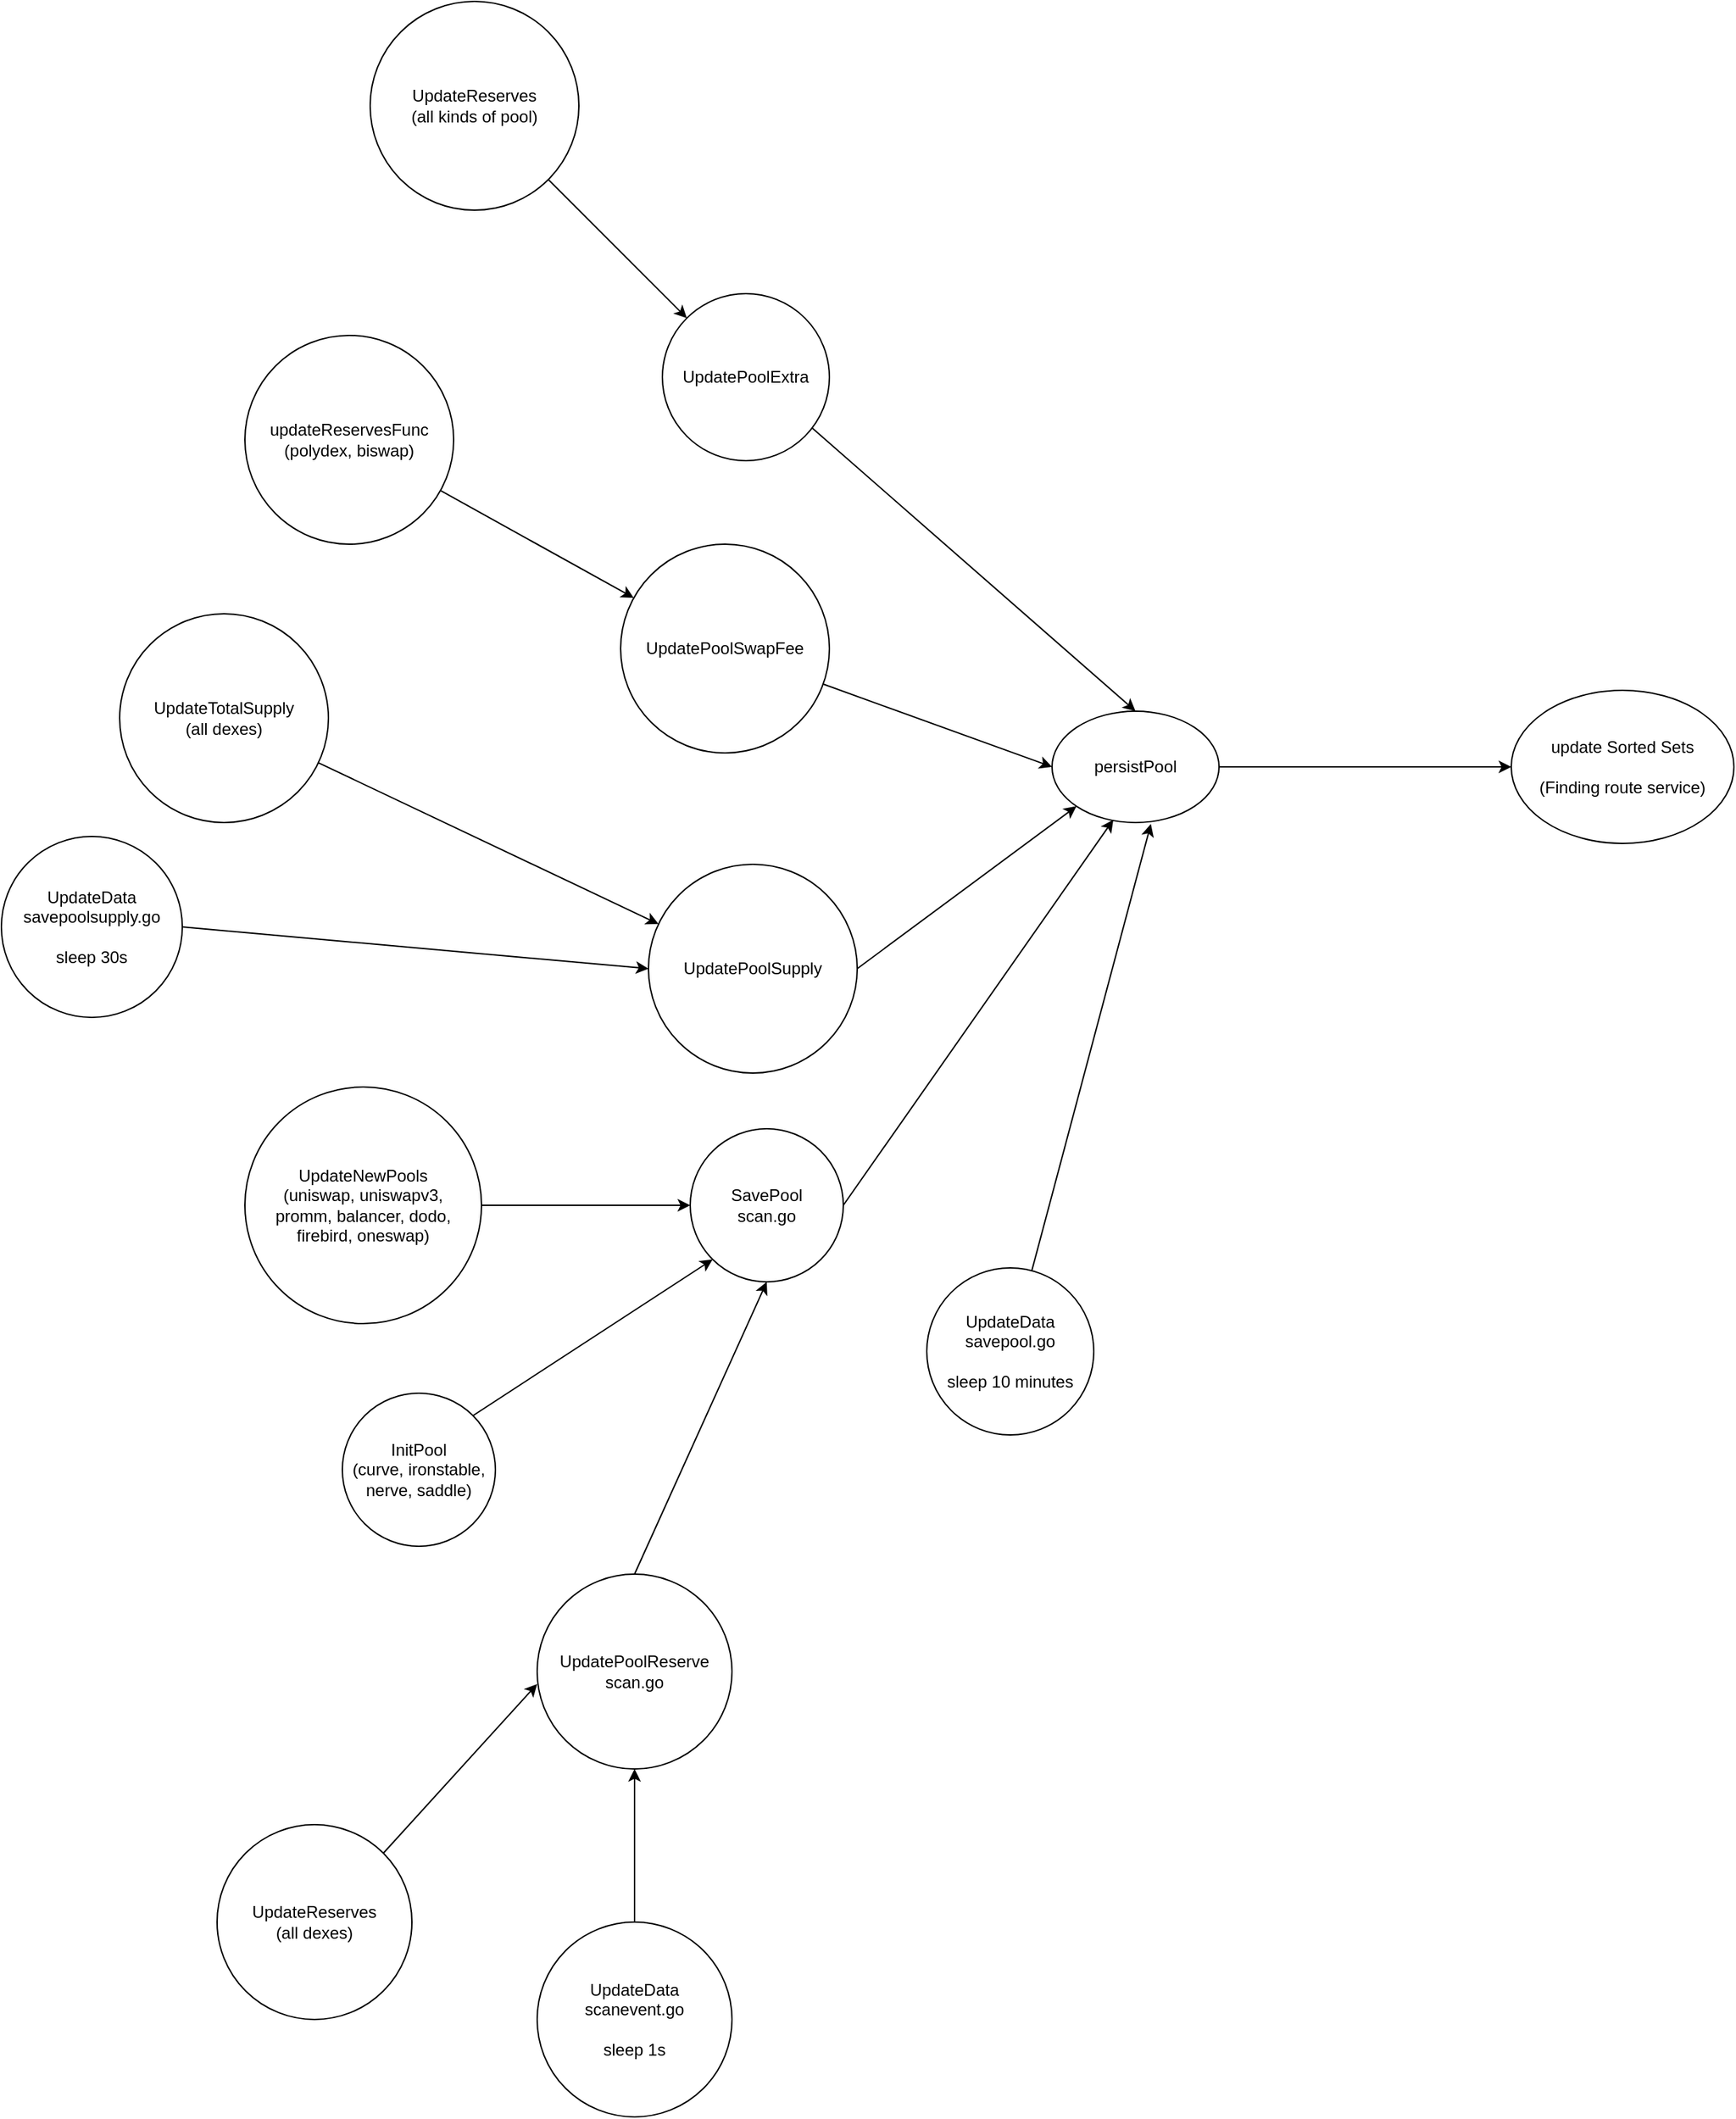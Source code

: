 <mxfile version="18.0.7" type="github">
  <diagram id="Hq1wZTLVjcQGeSuM3O-y" name="Page-1">
    <mxGraphModel dx="2276" dy="1788" grid="1" gridSize="10" guides="1" tooltips="1" connect="1" arrows="1" fold="1" page="1" pageScale="1" pageWidth="850" pageHeight="1100" math="0" shadow="0">
      <root>
        <mxCell id="0" />
        <mxCell id="1" parent="0" />
        <mxCell id="U8virx7y6meJ6mPODNHH-1" value="update Sorted Sets&lt;br&gt;&lt;br&gt;(Finding route service)" style="ellipse;whiteSpace=wrap;html=1;" vertex="1" parent="1">
          <mxGeometry x="660" y="335" width="160" height="110" as="geometry" />
        </mxCell>
        <mxCell id="U8virx7y6meJ6mPODNHH-3" style="rounded=0;orthogonalLoop=1;jettySize=auto;html=1;exitX=1;exitY=0.5;exitDx=0;exitDy=0;entryX=0;entryY=0.5;entryDx=0;entryDy=0;" edge="1" parent="1" source="U8virx7y6meJ6mPODNHH-2" target="U8virx7y6meJ6mPODNHH-1">
          <mxGeometry relative="1" as="geometry" />
        </mxCell>
        <mxCell id="U8virx7y6meJ6mPODNHH-2" value="persistPool" style="ellipse;whiteSpace=wrap;html=1;" vertex="1" parent="1">
          <mxGeometry x="330" y="350" width="120" height="80" as="geometry" />
        </mxCell>
        <mxCell id="U8virx7y6meJ6mPODNHH-5" style="rounded=0;orthogonalLoop=1;jettySize=auto;html=1;entryX=0.5;entryY=0;entryDx=0;entryDy=0;exitX=0.892;exitY=0.8;exitDx=0;exitDy=0;exitPerimeter=0;" edge="1" parent="1" source="U8virx7y6meJ6mPODNHH-16" target="U8virx7y6meJ6mPODNHH-2">
          <mxGeometry relative="1" as="geometry">
            <mxPoint x="152.399" y="151.279" as="sourcePoint" />
          </mxGeometry>
        </mxCell>
        <mxCell id="U8virx7y6meJ6mPODNHH-11" style="edgeStyle=none;rounded=0;orthogonalLoop=1;jettySize=auto;html=1;entryX=0;entryY=0.5;entryDx=0;entryDy=0;" edge="1" parent="1" source="U8virx7y6meJ6mPODNHH-6" target="U8virx7y6meJ6mPODNHH-2">
          <mxGeometry relative="1" as="geometry" />
        </mxCell>
        <mxCell id="U8virx7y6meJ6mPODNHH-6" value="UpdatePoolSwapFee" style="ellipse;whiteSpace=wrap;html=1;aspect=fixed;" vertex="1" parent="1">
          <mxGeometry x="20" y="230" width="150" height="150" as="geometry" />
        </mxCell>
        <mxCell id="U8virx7y6meJ6mPODNHH-13" style="edgeStyle=none;rounded=0;orthogonalLoop=1;jettySize=auto;html=1;exitX=1;exitY=0.5;exitDx=0;exitDy=0;entryX=0.367;entryY=0.975;entryDx=0;entryDy=0;entryPerimeter=0;" edge="1" parent="1" source="U8virx7y6meJ6mPODNHH-7" target="U8virx7y6meJ6mPODNHH-2">
          <mxGeometry relative="1" as="geometry" />
        </mxCell>
        <mxCell id="U8virx7y6meJ6mPODNHH-7" value="SavePool&lt;br&gt;scan.go" style="ellipse;whiteSpace=wrap;html=1;aspect=fixed;" vertex="1" parent="1">
          <mxGeometry x="70" y="650" width="110" height="110" as="geometry" />
        </mxCell>
        <mxCell id="U8virx7y6meJ6mPODNHH-15" style="edgeStyle=none;rounded=0;orthogonalLoop=1;jettySize=auto;html=1;entryX=0.592;entryY=1.013;entryDx=0;entryDy=0;entryPerimeter=0;" edge="1" parent="1" source="U8virx7y6meJ6mPODNHH-8" target="U8virx7y6meJ6mPODNHH-2">
          <mxGeometry relative="1" as="geometry" />
        </mxCell>
        <mxCell id="U8virx7y6meJ6mPODNHH-8" value="UpdateData&lt;br&gt;savepool.go&lt;br&gt;&lt;br&gt;sleep 10 minutes" style="ellipse;whiteSpace=wrap;html=1;aspect=fixed;" vertex="1" parent="1">
          <mxGeometry x="240" y="750" width="120" height="120" as="geometry" />
        </mxCell>
        <mxCell id="U8virx7y6meJ6mPODNHH-12" style="edgeStyle=none;rounded=0;orthogonalLoop=1;jettySize=auto;html=1;exitX=1;exitY=0.5;exitDx=0;exitDy=0;entryX=0;entryY=1;entryDx=0;entryDy=0;" edge="1" parent="1" source="U8virx7y6meJ6mPODNHH-10" target="U8virx7y6meJ6mPODNHH-2">
          <mxGeometry relative="1" as="geometry" />
        </mxCell>
        <mxCell id="U8virx7y6meJ6mPODNHH-10" value="UpdatePoolSupply" style="ellipse;whiteSpace=wrap;html=1;aspect=fixed;" vertex="1" parent="1">
          <mxGeometry x="40" y="460" width="150" height="150" as="geometry" />
        </mxCell>
        <mxCell id="U8virx7y6meJ6mPODNHH-16" value="UpdatePoolExtra" style="ellipse;whiteSpace=wrap;html=1;aspect=fixed;" vertex="1" parent="1">
          <mxGeometry x="50" y="50" width="120" height="120" as="geometry" />
        </mxCell>
        <mxCell id="U8virx7y6meJ6mPODNHH-18" style="edgeStyle=none;rounded=0;orthogonalLoop=1;jettySize=auto;html=1;" edge="1" parent="1" source="U8virx7y6meJ6mPODNHH-17" target="U8virx7y6meJ6mPODNHH-7">
          <mxGeometry relative="1" as="geometry" />
        </mxCell>
        <mxCell id="U8virx7y6meJ6mPODNHH-17" value="UpdateNewPools&lt;br&gt;(uniswap, uniswapv3,&lt;br&gt;promm, balancer, dodo, firebird, oneswap)" style="ellipse;whiteSpace=wrap;html=1;aspect=fixed;" vertex="1" parent="1">
          <mxGeometry x="-250" y="620" width="170" height="170" as="geometry" />
        </mxCell>
        <mxCell id="U8virx7y6meJ6mPODNHH-20" style="edgeStyle=none;rounded=0;orthogonalLoop=1;jettySize=auto;html=1;exitX=1;exitY=0;exitDx=0;exitDy=0;entryX=0;entryY=1;entryDx=0;entryDy=0;" edge="1" parent="1" source="U8virx7y6meJ6mPODNHH-19" target="U8virx7y6meJ6mPODNHH-7">
          <mxGeometry relative="1" as="geometry" />
        </mxCell>
        <mxCell id="U8virx7y6meJ6mPODNHH-19" value="InitPool&lt;br&gt;(curve, ironstable, nerve, saddle)" style="ellipse;whiteSpace=wrap;html=1;aspect=fixed;" vertex="1" parent="1">
          <mxGeometry x="-180" y="840" width="110" height="110" as="geometry" />
        </mxCell>
        <mxCell id="U8virx7y6meJ6mPODNHH-22" style="edgeStyle=none;rounded=0;orthogonalLoop=1;jettySize=auto;html=1;exitX=0.5;exitY=0;exitDx=0;exitDy=0;entryX=0.5;entryY=1;entryDx=0;entryDy=0;" edge="1" parent="1" source="U8virx7y6meJ6mPODNHH-21" target="U8virx7y6meJ6mPODNHH-7">
          <mxGeometry relative="1" as="geometry" />
        </mxCell>
        <mxCell id="U8virx7y6meJ6mPODNHH-21" value="UpdatePoolReserve&lt;br&gt;scan.go" style="ellipse;whiteSpace=wrap;html=1;aspect=fixed;" vertex="1" parent="1">
          <mxGeometry x="-40" y="970" width="140" height="140" as="geometry" />
        </mxCell>
        <mxCell id="U8virx7y6meJ6mPODNHH-25" style="edgeStyle=none;rounded=0;orthogonalLoop=1;jettySize=auto;html=1;exitX=1;exitY=0;exitDx=0;exitDy=0;entryX=0;entryY=0.564;entryDx=0;entryDy=0;entryPerimeter=0;" edge="1" parent="1" source="U8virx7y6meJ6mPODNHH-23" target="U8virx7y6meJ6mPODNHH-21">
          <mxGeometry relative="1" as="geometry">
            <mxPoint x="-70" y="1050" as="targetPoint" />
          </mxGeometry>
        </mxCell>
        <mxCell id="U8virx7y6meJ6mPODNHH-23" value="UpdateReserves&lt;br&gt;(all dexes)" style="ellipse;whiteSpace=wrap;html=1;aspect=fixed;" vertex="1" parent="1">
          <mxGeometry x="-270" y="1150" width="140" height="140" as="geometry" />
        </mxCell>
        <mxCell id="U8virx7y6meJ6mPODNHH-26" style="edgeStyle=none;rounded=0;orthogonalLoop=1;jettySize=auto;html=1;exitX=0.5;exitY=0;exitDx=0;exitDy=0;" edge="1" parent="1" source="U8virx7y6meJ6mPODNHH-24" target="U8virx7y6meJ6mPODNHH-21">
          <mxGeometry relative="1" as="geometry" />
        </mxCell>
        <mxCell id="U8virx7y6meJ6mPODNHH-24" value="UpdateData&lt;br&gt;scanevent.go&lt;br&gt;&lt;br&gt;sleep 1s" style="ellipse;whiteSpace=wrap;html=1;aspect=fixed;" vertex="1" parent="1">
          <mxGeometry x="-40" y="1220" width="140" height="140" as="geometry" />
        </mxCell>
        <mxCell id="U8virx7y6meJ6mPODNHH-28" style="edgeStyle=none;rounded=0;orthogonalLoop=1;jettySize=auto;html=1;exitX=1;exitY=0.5;exitDx=0;exitDy=0;entryX=0;entryY=0.5;entryDx=0;entryDy=0;" edge="1" parent="1" source="U8virx7y6meJ6mPODNHH-27" target="U8virx7y6meJ6mPODNHH-10">
          <mxGeometry relative="1" as="geometry" />
        </mxCell>
        <mxCell id="U8virx7y6meJ6mPODNHH-27" value="UpdateData&lt;br&gt;savepoolsupply.go&lt;br&gt;&lt;br&gt;sleep 30s" style="ellipse;whiteSpace=wrap;html=1;aspect=fixed;" vertex="1" parent="1">
          <mxGeometry x="-425" y="440" width="130" height="130" as="geometry" />
        </mxCell>
        <mxCell id="U8virx7y6meJ6mPODNHH-30" style="edgeStyle=none;rounded=0;orthogonalLoop=1;jettySize=auto;html=1;" edge="1" parent="1" source="U8virx7y6meJ6mPODNHH-29" target="U8virx7y6meJ6mPODNHH-10">
          <mxGeometry relative="1" as="geometry" />
        </mxCell>
        <mxCell id="U8virx7y6meJ6mPODNHH-29" value="UpdateTotalSupply&lt;br&gt;(all dexes)" style="ellipse;whiteSpace=wrap;html=1;aspect=fixed;" vertex="1" parent="1">
          <mxGeometry x="-340" y="280" width="150" height="150" as="geometry" />
        </mxCell>
        <mxCell id="U8virx7y6meJ6mPODNHH-32" style="edgeStyle=none;rounded=0;orthogonalLoop=1;jettySize=auto;html=1;" edge="1" parent="1" source="U8virx7y6meJ6mPODNHH-31" target="U8virx7y6meJ6mPODNHH-6">
          <mxGeometry relative="1" as="geometry" />
        </mxCell>
        <mxCell id="U8virx7y6meJ6mPODNHH-31" value="updateReservesFunc&lt;br&gt;(polydex, biswap)" style="ellipse;whiteSpace=wrap;html=1;aspect=fixed;" vertex="1" parent="1">
          <mxGeometry x="-250" y="80" width="150" height="150" as="geometry" />
        </mxCell>
        <mxCell id="U8virx7y6meJ6mPODNHH-34" style="edgeStyle=none;rounded=0;orthogonalLoop=1;jettySize=auto;html=1;exitX=1;exitY=1;exitDx=0;exitDy=0;" edge="1" parent="1" source="U8virx7y6meJ6mPODNHH-33" target="U8virx7y6meJ6mPODNHH-16">
          <mxGeometry relative="1" as="geometry" />
        </mxCell>
        <mxCell id="U8virx7y6meJ6mPODNHH-33" value="UpdateReserves&lt;br&gt;(all kinds of pool)" style="ellipse;whiteSpace=wrap;html=1;aspect=fixed;" vertex="1" parent="1">
          <mxGeometry x="-160" y="-160" width="150" height="150" as="geometry" />
        </mxCell>
      </root>
    </mxGraphModel>
  </diagram>
</mxfile>
